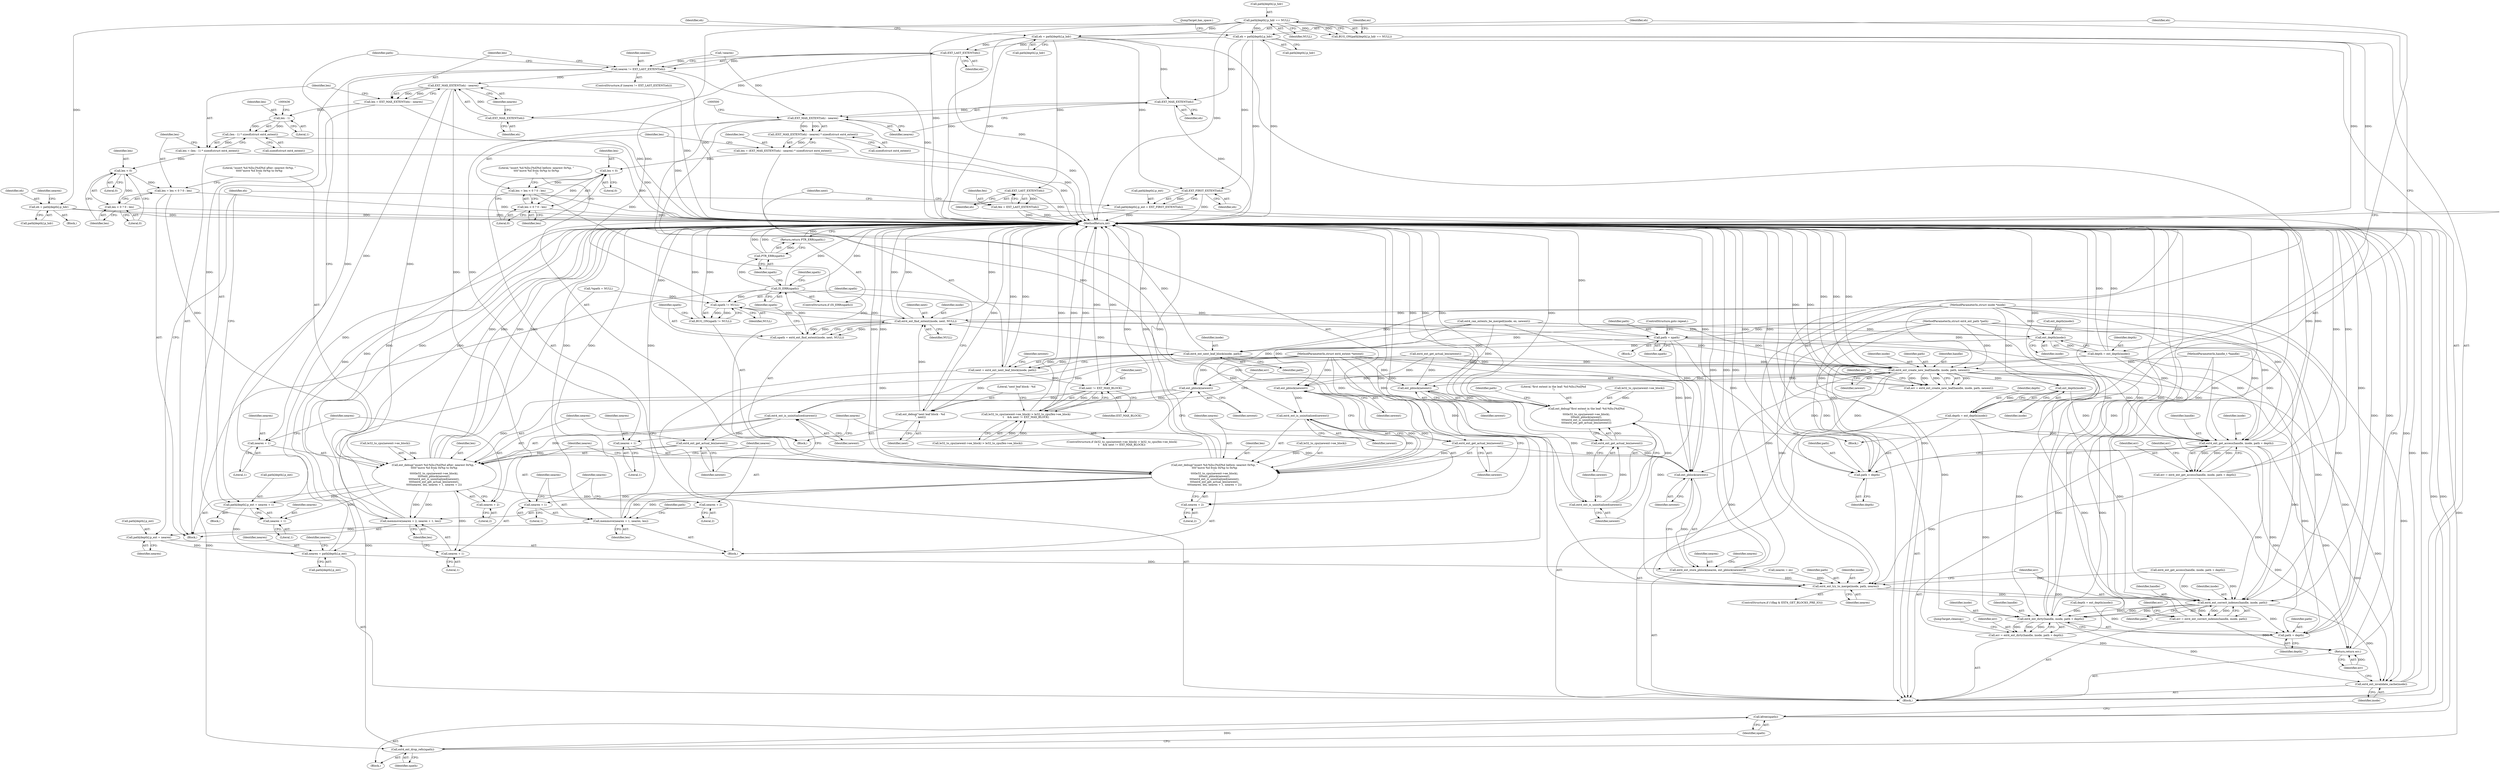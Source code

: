 digraph "0_linux_744692dc059845b2a3022119871846e74d4f6e11_1@array" {
"1000150" [label="(Call,path[depth].p_hdr == NULL)"];
"1000149" [label="(Call,BUG_ON(path[depth].p_hdr == NULL))"];
"1000218" [label="(Call,eh = path[depth].p_hdr)"];
"1000234" [label="(Call,eh = path[depth].p_hdr)"];
"1000254" [label="(Call,EXT_LAST_EXTENT(eh))"];
"1000252" [label="(Call,fex = EXT_LAST_EXTENT(eh))"];
"1000403" [label="(Call,EXT_FIRST_EXTENT(eh))"];
"1000397" [label="(Call,path[depth].p_ext = EXT_FIRST_EXTENT(eh))"];
"1000548" [label="(Call,nearex = path[depth].p_ext)"];
"1000562" [label="(Call,ext4_ext_store_pblock(nearex, ext_pblock(newext)))"];
"1000579" [label="(Call,ext4_ext_try_to_merge(inode, path, nearex))"];
"1000585" [label="(Call,ext4_ext_correct_indexes(handle, inode, path))"];
"1000583" [label="(Call,err = ext4_ext_correct_indexes(handle, inode, path))"];
"1000610" [label="(Return,return err;)"];
"1000594" [label="(Call,ext4_ext_dirty(handle, inode, path + depth))"];
"1000592" [label="(Call,err = ext4_ext_dirty(handle, inode, path + depth))"];
"1000608" [label="(Call,ext4_ext_invalidate_cache(inode))"];
"1000597" [label="(Call,path + depth)"];
"1000420" [label="(Call,EXT_LAST_EXTENT(eh))"];
"1000418" [label="(Call,nearex != EXT_LAST_EXTENT(eh))"];
"1000425" [label="(Call,EXT_MAX_EXTENT(eh) - nearex)"];
"1000423" [label="(Call,len = EXT_MAX_EXTENT(eh) - nearex)"];
"1000432" [label="(Call,len - 1)"];
"1000431" [label="(Call,(len - 1) * sizeof(struct ext4_extent))"];
"1000429" [label="(Call,len = (len - 1) * sizeof(struct ext4_extent))"];
"1000440" [label="(Call,len < 0)"];
"1000437" [label="(Call,len = len < 0 ? 0 : len)"];
"1000445" [label="(Call,ext_debug(\"insert %d:%llu:[%d]%d after: nearest 0x%p, \"\n\t\t\t\t\t\"move %d from 0x%p to 0x%p\n\",\n\t\t\t\t\tle32_to_cpu(newext->ee_block),\n\t\t\t\t\text_pblock(newext),\n\t\t\t\t\text4_ext_is_uninitialized(newext),\n\t\t\t\t\text4_ext_get_actual_len(newext),\n\t\t\t\t\tnearex, len, nearex + 1, nearex + 2))"];
"1000465" [label="(Call,memmove(nearex + 2, nearex + 1, len))"];
"1000466" [label="(Call,nearex + 2)"];
"1000469" [label="(Call,nearex + 1)"];
"1000473" [label="(Call,path[depth].p_ext = nearex + 1)"];
"1000479" [label="(Call,nearex + 1)"];
"1000439" [label="(Call,len < 0 ? 0 : len)"];
"1000459" [label="(Call,nearex + 1)"];
"1000462" [label="(Call,nearex + 2)"];
"1000426" [label="(Call,EXT_MAX_EXTENT(eh))"];
"1000496" [label="(Call,EXT_MAX_EXTENT(eh))"];
"1000495" [label="(Call,EXT_MAX_EXTENT(eh) - nearex)"];
"1000494" [label="(Call,(EXT_MAX_EXTENT(eh) - nearex) * sizeof(struct ext4_extent))"];
"1000492" [label="(Call,len = (EXT_MAX_EXTENT(eh) - nearex) * sizeof(struct ext4_extent))"];
"1000504" [label="(Call,len < 0)"];
"1000501" [label="(Call,len = len < 0 ? 0 : len)"];
"1000509" [label="(Call,ext_debug(\"insert %d:%llu:[%d]%d before: nearest 0x%p, \"\n\t\t\t\t\"move %d from 0x%p to 0x%p\n\",\n\t\t\t\tle32_to_cpu(newext->ee_block),\n\t\t\t\text_pblock(newext),\n\t\t\t\text4_ext_is_uninitialized(newext),\n\t\t\t\text4_ext_get_actual_len(newext),\n\t\t\t\tnearex, len, nearex + 1, nearex + 2))"];
"1000529" [label="(Call,memmove(nearex + 1, nearex, len))"];
"1000535" [label="(Call,path[depth].p_ext = nearex)"];
"1000530" [label="(Call,nearex + 1)"];
"1000503" [label="(Call,len < 0 ? 0 : len)"];
"1000523" [label="(Call,nearex + 1)"];
"1000526" [label="(Call,nearex + 2)"];
"1000280" [label="(Call,npath != NULL)"];
"1000279" [label="(Call,BUG_ON(npath != NULL))"];
"1000285" [label="(Call,ext4_ext_find_extent(inode, next, NULL))"];
"1000232" [label="(Call,ext_depth(inode))"];
"1000230" [label="(Call,depth = ext_depth(inode))"];
"1000372" [label="(Call,ext4_ext_get_access(handle, inode, path + depth))"];
"1000370" [label="(Call,err = ext4_ext_get_access(handle, inode, path + depth))"];
"1000375" [label="(Call,path + depth)"];
"1000258" [label="(Call,ext4_ext_next_leaf_block(inode, path))"];
"1000256" [label="(Call,next = ext4_ext_next_leaf_block(inode, path))"];
"1000272" [label="(Call,next != EXT_MAX_BLOCK)"];
"1000262" [label="(Call,le32_to_cpu(newext->ee_block) > le32_to_cpu(fex->ee_block)\n\t    && next != EXT_MAX_BLOCK)"];
"1000276" [label="(Call,ext_debug(\"next leaf block - %d\n\", next))"];
"1000343" [label="(Call,ext4_ext_create_new_leaf(handle, inode, path, newext))"];
"1000341" [label="(Call,err = ext4_ext_create_new_leaf(handle, inode, path, newext))"];
"1000353" [label="(Call,ext_depth(inode))"];
"1000351" [label="(Call,depth = ext_depth(inode))"];
"1000391" [label="(Call,ext_pblock(newext))"];
"1000385" [label="(Call,ext_debug(\"first extent in the leaf: %d:%llu:[%d]%d\n\",\n\t\t\t\tle32_to_cpu(newext->ee_block),\n\t\t\t\text_pblock(newext),\n\t\t\t\text4_ext_is_uninitialized(newext),\n\t\t\t\text4_ext_get_actual_len(newext)))"];
"1000393" [label="(Call,ext4_ext_is_uninitialized(newext))"];
"1000395" [label="(Call,ext4_ext_get_actual_len(newext))"];
"1000564" [label="(Call,ext_pblock(newext))"];
"1000451" [label="(Call,ext_pblock(newext))"];
"1000453" [label="(Call,ext4_ext_is_uninitialized(newext))"];
"1000455" [label="(Call,ext4_ext_get_actual_len(newext))"];
"1000515" [label="(Call,ext_pblock(newext))"];
"1000517" [label="(Call,ext4_ext_is_uninitialized(newext))"];
"1000519" [label="(Call,ext4_ext_get_actual_len(newext))"];
"1000283" [label="(Call,npath = ext4_ext_find_extent(inode, next, NULL))"];
"1000290" [label="(Call,IS_ERR(npath))"];
"1000293" [label="(Call,PTR_ERR(npath))"];
"1000292" [label="(Return,return PTR_ERR(npath);)"];
"1000327" [label="(Call,path = npath)"];
"1000604" [label="(Call,ext4_ext_drop_refs(npath))"];
"1000606" [label="(Call,kfree(npath))"];
"1000355" [label="(Call,eh = path[depth].p_hdr)"];
"1000230" [label="(Call,depth = ext_depth(inode))"];
"1000506" [label="(Literal,0)"];
"1000114" [label="(MethodParameterIn,struct ext4_extent *newext)"];
"1000374" [label="(Identifier,inode)"];
"1000391" [label="(Call,ext_pblock(newext))"];
"1000354" [label="(Identifier,inode)"];
"1000386" [label="(Literal,\"first extent in the leaf: %d:%llu:[%d]%d\n\")"];
"1000371" [label="(Identifier,err)"];
"1000502" [label="(Identifier,len)"];
"1000439" [label="(Call,len < 0 ? 0 : len)"];
"1000370" [label="(Call,err = ext4_ext_get_access(handle, inode, path + depth))"];
"1000470" [label="(Identifier,nearex)"];
"1000232" [label="(Call,ext_depth(inode))"];
"1000585" [label="(Call,ext4_ext_correct_indexes(handle, inode, path))"];
"1000256" [label="(Call,next = ext4_ext_next_leaf_block(inode, path))"];
"1000422" [label="(Block,)"];
"1000377" [label="(Identifier,depth)"];
"1000604" [label="(Call,ext4_ext_drop_refs(npath))"];
"1000528" [label="(Literal,2)"];
"1000393" [label="(Call,ext4_ext_is_uninitialized(newext))"];
"1000437" [label="(Call,len = len < 0 ? 0 : len)"];
"1000608" [label="(Call,ext4_ext_invalidate_cache(inode))"];
"1000373" [label="(Identifier,handle)"];
"1000532" [label="(Literal,1)"];
"1000274" [label="(Identifier,EXT_MAX_BLOCK)"];
"1000428" [label="(Identifier,nearex)"];
"1000419" [label="(Identifier,nearex)"];
"1000466" [label="(Call,nearex + 2)"];
"1000258" [label="(Call,ext4_ext_next_leaf_block(inode, path))"];
"1000416" [label="(Block,)"];
"1000252" [label="(Call,fex = EXT_LAST_EXTENT(eh))"];
"1000375" [label="(Call,path + depth)"];
"1000396" [label="(Identifier,newext)"];
"1000346" [label="(Identifier,path)"];
"1000548" [label="(Call,nearex = path[depth].p_ext)"];
"1000151" [label="(Call,path[depth].p_hdr)"];
"1000495" [label="(Call,EXT_MAX_EXTENT(eh) - nearex)"];
"1000483" [label="(Block,)"];
"1000545" [label="(Identifier,eh)"];
"1000150" [label="(Call,path[depth].p_hdr == NULL)"];
"1000135" [label="(Call,ext4_ext_get_actual_len(newext))"];
"1000357" [label="(Call,path[depth].p_hdr)"];
"1000451" [label="(Call,ext_pblock(newext))"];
"1000464" [label="(Literal,2)"];
"1000122" [label="(Call,*npath = NULL)"];
"1000353" [label="(Call,ext_depth(inode))"];
"1000384" [label="(Block,)"];
"1000596" [label="(Identifier,inode)"];
"1000420" [label="(Call,EXT_LAST_EXTENT(eh))"];
"1000425" [label="(Call,EXT_MAX_EXTENT(eh) - nearex)"];
"1000266" [label="(Identifier,newext)"];
"1000536" [label="(Call,path[depth].p_ext)"];
"1000533" [label="(Identifier,nearex)"];
"1000588" [label="(Identifier,path)"];
"1000515" [label="(Call,ext_pblock(newext))"];
"1000395" [label="(Call,ext4_ext_get_actual_len(newext))"];
"1000349" [label="(Identifier,err)"];
"1000534" [label="(Identifier,len)"];
"1000234" [label="(Call,eh = path[depth].p_hdr)"];
"1000356" [label="(Identifier,eh)"];
"1000236" [label="(Call,path[depth].p_hdr)"];
"1000445" [label="(Call,ext_debug(\"insert %d:%llu:[%d]%d after: nearest 0x%p, \"\n\t\t\t\t\t\"move %d from 0x%p to 0x%p\n\",\n\t\t\t\t\tle32_to_cpu(newext->ee_block),\n\t\t\t\t\text_pblock(newext),\n\t\t\t\t\text4_ext_is_uninitialized(newext),\n\t\t\t\t\text4_ext_get_actual_len(newext),\n\t\t\t\t\tnearex, len, nearex + 1, nearex + 2))"];
"1000460" [label="(Identifier,nearex)"];
"1000421" [label="(Identifier,eh)"];
"1000263" [label="(Call,le32_to_cpu(newext->ee_block) > le32_to_cpu(fex->ee_block))"];
"1000563" [label="(Identifier,nearex)"];
"1000231" [label="(Identifier,depth)"];
"1000330" [label="(ControlStructure,goto repeat;)"];
"1000441" [label="(Identifier,len)"];
"1000362" [label="(JumpTarget,has_space:)"];
"1000473" [label="(Call,path[depth].p_ext = nearex + 1)"];
"1000282" [label="(Identifier,NULL)"];
"1000285" [label="(Call,ext4_ext_find_extent(inode, next, NULL))"];
"1000385" [label="(Call,ext_debug(\"first extent in the leaf: %d:%llu:[%d]%d\n\",\n\t\t\t\tle32_to_cpu(newext->ee_block),\n\t\t\t\text_pblock(newext),\n\t\t\t\text4_ext_is_uninitialized(newext),\n\t\t\t\text4_ext_get_actual_len(newext)))"];
"1000598" [label="(Identifier,path)"];
"1000584" [label="(Identifier,err)"];
"1000520" [label="(Identifier,newext)"];
"1000607" [label="(Identifier,npath)"];
"1000454" [label="(Identifier,newext)"];
"1000516" [label="(Identifier,newext)"];
"1000476" [label="(Identifier,path)"];
"1000457" [label="(Identifier,nearex)"];
"1000519" [label="(Call,ext4_ext_get_actual_len(newext))"];
"1000159" [label="(Identifier,ex)"];
"1000438" [label="(Identifier,len)"];
"1000443" [label="(Literal,0)"];
"1000188" [label="(Call,ext4_ext_get_access(handle, inode, path + depth))"];
"1000465" [label="(Call,memmove(nearex + 2, nearex + 1, len))"];
"1000469" [label="(Call,nearex + 1)"];
"1000344" [label="(Identifier,handle)"];
"1000392" [label="(Identifier,newext)"];
"1000568" [label="(Identifier,nearex)"];
"1000394" [label="(Identifier,newext)"];
"1000612" [label="(MethodReturn,int)"];
"1000424" [label="(Identifier,len)"];
"1000538" [label="(Identifier,path)"];
"1000255" [label="(Identifier,eh)"];
"1000435" [label="(Call,sizeof(struct ext4_extent))"];
"1000480" [label="(Identifier,nearex)"];
"1000372" [label="(Call,ext4_ext_get_access(handle, inode, path + depth))"];
"1000580" [label="(Identifier,inode)"];
"1000550" [label="(Call,path[depth].p_ext)"];
"1000219" [label="(Identifier,eh)"];
"1000434" [label="(Literal,1)"];
"1000501" [label="(Call,len = len < 0 ? 0 : len)"];
"1000518" [label="(Identifier,newext)"];
"1000418" [label="(Call,nearex != EXT_LAST_EXTENT(eh))"];
"1000275" [label="(Block,)"];
"1000329" [label="(Identifier,npath)"];
"1000606" [label="(Call,kfree(npath))"];
"1000260" [label="(Identifier,path)"];
"1000397" [label="(Call,path[depth].p_ext = EXT_FIRST_EXTENT(eh))"];
"1000417" [label="(ControlStructure,if (nearex != EXT_LAST_EXTENT(eh)))"];
"1000226" [label="(Identifier,nearex)"];
"1000165" [label="(Call,ext4_can_extents_be_merged(inode, ex, newext))"];
"1000293" [label="(Call,PTR_ERR(npath))"];
"1000592" [label="(Call,err = ext4_ext_dirty(handle, inode, path + depth))"];
"1000499" [label="(Call,sizeof(struct ext4_extent))"];
"1000595" [label="(Identifier,handle)"];
"1000455" [label="(Call,ext4_ext_get_actual_len(newext))"];
"1000278" [label="(Identifier,next)"];
"1000610" [label="(Return,return err;)"];
"1000582" [label="(Identifier,nearex)"];
"1000609" [label="(Identifier,inode)"];
"1000498" [label="(Identifier,nearex)"];
"1000527" [label="(Identifier,nearex)"];
"1000467" [label="(Identifier,nearex)"];
"1000433" [label="(Identifier,len)"];
"1000530" [label="(Call,nearex + 1)"];
"1000382" [label="(Call,!nearex)"];
"1000526" [label="(Call,nearex + 2)"];
"1000505" [label="(Identifier,len)"];
"1000352" [label="(Identifier,depth)"];
"1000276" [label="(Call,ext_debug(\"next leaf block - %d\n\", next))"];
"1000116" [label="(Block,)"];
"1000535" [label="(Call,path[depth].p_ext = nearex)"];
"1000112" [label="(MethodParameterIn,struct inode *inode)"];
"1000479" [label="(Call,nearex + 1)"];
"1000347" [label="(Identifier,newext)"];
"1000379" [label="(Identifier,err)"];
"1000345" [label="(Identifier,inode)"];
"1000492" [label="(Call,len = (EXT_MAX_EXTENT(eh) - nearex) * sizeof(struct ext4_extent))"];
"1000218" [label="(Call,eh = path[depth].p_hdr)"];
"1000225" [label="(Call,nearex = ex)"];
"1000522" [label="(Identifier,len)"];
"1000261" [label="(ControlStructure,if (le32_to_cpu(newext->ee_block) > le32_to_cpu(fex->ee_block)\n\t    && next != EXT_MAX_BLOCK))"];
"1000557" [label="(Identifier,nearex)"];
"1000149" [label="(Call,BUG_ON(path[depth].p_hdr == NULL))"];
"1000298" [label="(Identifier,npath)"];
"1000351" [label="(Call,depth = ext_depth(inode))"];
"1000233" [label="(Identifier,inode)"];
"1000456" [label="(Identifier,newext)"];
"1000503" [label="(Call,len < 0 ? 0 : len)"];
"1000474" [label="(Call,path[depth].p_ext)"];
"1000423" [label="(Call,len = EXT_MAX_EXTENT(eh) - nearex)"];
"1000597" [label="(Call,path + depth)"];
"1000447" [label="(Call,le32_to_cpu(newext->ee_block))"];
"1000493" [label="(Identifier,len)"];
"1000288" [label="(Identifier,NULL)"];
"1000579" [label="(Call,ext4_ext_try_to_merge(inode, path, nearex))"];
"1000169" [label="(Block,)"];
"1000497" [label="(Identifier,eh)"];
"1000531" [label="(Identifier,nearex)"];
"1000283" [label="(Call,npath = ext4_ext_find_extent(inode, next, NULL))"];
"1000431" [label="(Call,(len - 1) * sizeof(struct ext4_extent))"];
"1000446" [label="(Literal,\"insert %d:%llu:[%d]%d after: nearest 0x%p, \"\n\t\t\t\t\t\"move %d from 0x%p to 0x%p\n\")"];
"1000277" [label="(Literal,\"next leaf block - %d\n\")"];
"1000463" [label="(Identifier,nearex)"];
"1000504" [label="(Call,len < 0)"];
"1000235" [label="(Identifier,eh)"];
"1000494" [label="(Call,(EXT_MAX_EXTENT(eh) - nearex) * sizeof(struct ext4_extent))"];
"1000398" [label="(Call,path[depth].p_ext)"];
"1000462" [label="(Call,nearex + 2)"];
"1000581" [label="(Identifier,path)"];
"1000327" [label="(Call,path = npath)"];
"1000586" [label="(Identifier,handle)"];
"1000472" [label="(Identifier,len)"];
"1000272" [label="(Call,next != EXT_MAX_BLOCK)"];
"1000220" [label="(Call,path[depth].p_hdr)"];
"1000245" [label="(Identifier,eh)"];
"1000262" [label="(Call,le32_to_cpu(newext->ee_block) > le32_to_cpu(fex->ee_block)\n\t    && next != EXT_MAX_BLOCK)"];
"1000458" [label="(Identifier,len)"];
"1000605" [label="(Identifier,npath)"];
"1000341" [label="(Call,err = ext4_ext_create_new_leaf(handle, inode, path, newext))"];
"1000387" [label="(Call,le32_to_cpu(newext->ee_block))"];
"1000442" [label="(Literal,0)"];
"1000481" [label="(Literal,1)"];
"1000294" [label="(Identifier,npath)"];
"1000511" [label="(Call,le32_to_cpu(newext->ee_block))"];
"1000259" [label="(Identifier,inode)"];
"1000257" [label="(Identifier,next)"];
"1000525" [label="(Literal,1)"];
"1000113" [label="(MethodParameterIn,struct ext4_ext_path *path)"];
"1000328" [label="(Identifier,path)"];
"1000508" [label="(Identifier,len)"];
"1000517" [label="(Call,ext4_ext_is_uninitialized(newext))"];
"1000284" [label="(Identifier,npath)"];
"1000600" [label="(JumpTarget,cleanup:)"];
"1000273" [label="(Identifier,next)"];
"1000279" [label="(Call,BUG_ON(npath != NULL))"];
"1000471" [label="(Literal,1)"];
"1000343" [label="(Call,ext4_ext_create_new_leaf(handle, inode, path, newext))"];
"1000290" [label="(Call,IS_ERR(npath))"];
"1000320" [label="(Block,)"];
"1000281" [label="(Identifier,npath)"];
"1000574" [label="(ControlStructure,if (!(flag & EXT4_GET_BLOCKS_PRE_IO)))"];
"1000342" [label="(Identifier,err)"];
"1000138" [label="(Call,depth = ext_depth(inode))"];
"1000611" [label="(Identifier,err)"];
"1000594" [label="(Call,ext4_ext_dirty(handle, inode, path + depth))"];
"1000453" [label="(Call,ext4_ext_is_uninitialized(newext))"];
"1000593" [label="(Identifier,err)"];
"1000507" [label="(Literal,0)"];
"1000496" [label="(Call,EXT_MAX_EXTENT(eh))"];
"1000521" [label="(Identifier,nearex)"];
"1000541" [label="(Identifier,nearex)"];
"1000403" [label="(Call,EXT_FIRST_EXTENT(eh))"];
"1000549" [label="(Identifier,nearex)"];
"1000286" [label="(Identifier,inode)"];
"1000529" [label="(Call,memmove(nearex + 1, nearex, len))"];
"1000468" [label="(Literal,2)"];
"1000583" [label="(Call,err = ext4_ext_correct_indexes(handle, inode, path))"];
"1000140" [label="(Call,ext_depth(inode))"];
"1000603" [label="(Block,)"];
"1000562" [label="(Call,ext4_ext_store_pblock(nearex, ext_pblock(newext)))"];
"1000291" [label="(Identifier,npath)"];
"1000156" [label="(Identifier,NULL)"];
"1000280" [label="(Call,npath != NULL)"];
"1000590" [label="(Identifier,err)"];
"1000461" [label="(Literal,1)"];
"1000287" [label="(Identifier,next)"];
"1000376" [label="(Identifier,path)"];
"1000587" [label="(Identifier,inode)"];
"1000444" [label="(Identifier,len)"];
"1000253" [label="(Identifier,fex)"];
"1000524" [label="(Identifier,nearex)"];
"1000452" [label="(Identifier,newext)"];
"1000427" [label="(Identifier,eh)"];
"1000599" [label="(Identifier,depth)"];
"1000400" [label="(Identifier,path)"];
"1000509" [label="(Call,ext_debug(\"insert %d:%llu:[%d]%d before: nearest 0x%p, \"\n\t\t\t\t\"move %d from 0x%p to 0x%p\n\",\n\t\t\t\tle32_to_cpu(newext->ee_block),\n\t\t\t\text_pblock(newext),\n\t\t\t\text4_ext_is_uninitialized(newext),\n\t\t\t\text4_ext_get_actual_len(newext),\n\t\t\t\tnearex, len, nearex + 1, nearex + 2))"];
"1000564" [label="(Call,ext_pblock(newext))"];
"1000254" [label="(Call,EXT_LAST_EXTENT(eh))"];
"1000292" [label="(Return,return PTR_ERR(npath);)"];
"1000523" [label="(Call,nearex + 1)"];
"1000440" [label="(Call,len < 0)"];
"1000426" [label="(Call,EXT_MAX_EXTENT(eh))"];
"1000565" [label="(Identifier,newext)"];
"1000111" [label="(MethodParameterIn,handle_t *handle)"];
"1000355" [label="(Call,eh = path[depth].p_hdr)"];
"1000430" [label="(Identifier,len)"];
"1000289" [label="(ControlStructure,if (IS_ERR(npath)))"];
"1000459" [label="(Call,nearex + 1)"];
"1000432" [label="(Call,len - 1)"];
"1000429" [label="(Call,len = (len - 1) * sizeof(struct ext4_extent))"];
"1000510" [label="(Literal,\"insert %d:%llu:[%d]%d before: nearest 0x%p, \"\n\t\t\t\t\"move %d from 0x%p to 0x%p\n\")"];
"1000404" [label="(Identifier,eh)"];
"1000150" -> "1000149"  [label="AST: "];
"1000150" -> "1000156"  [label="CFG: "];
"1000151" -> "1000150"  [label="AST: "];
"1000156" -> "1000150"  [label="AST: "];
"1000149" -> "1000150"  [label="CFG: "];
"1000150" -> "1000612"  [label="DDG: "];
"1000150" -> "1000612"  [label="DDG: "];
"1000150" -> "1000149"  [label="DDG: "];
"1000150" -> "1000149"  [label="DDG: "];
"1000150" -> "1000218"  [label="DDG: "];
"1000150" -> "1000234"  [label="DDG: "];
"1000150" -> "1000280"  [label="DDG: "];
"1000150" -> "1000355"  [label="DDG: "];
"1000149" -> "1000116"  [label="AST: "];
"1000159" -> "1000149"  [label="CFG: "];
"1000149" -> "1000612"  [label="DDG: "];
"1000149" -> "1000612"  [label="DDG: "];
"1000218" -> "1000169"  [label="AST: "];
"1000218" -> "1000220"  [label="CFG: "];
"1000219" -> "1000218"  [label="AST: "];
"1000220" -> "1000218"  [label="AST: "];
"1000226" -> "1000218"  [label="CFG: "];
"1000218" -> "1000612"  [label="DDG: "];
"1000218" -> "1000612"  [label="DDG: "];
"1000234" -> "1000116"  [label="AST: "];
"1000234" -> "1000236"  [label="CFG: "];
"1000235" -> "1000234"  [label="AST: "];
"1000236" -> "1000234"  [label="AST: "];
"1000245" -> "1000234"  [label="CFG: "];
"1000234" -> "1000612"  [label="DDG: "];
"1000234" -> "1000612"  [label="DDG: "];
"1000234" -> "1000254"  [label="DDG: "];
"1000234" -> "1000403"  [label="DDG: "];
"1000234" -> "1000420"  [label="DDG: "];
"1000234" -> "1000496"  [label="DDG: "];
"1000254" -> "1000252"  [label="AST: "];
"1000254" -> "1000255"  [label="CFG: "];
"1000255" -> "1000254"  [label="AST: "];
"1000252" -> "1000254"  [label="CFG: "];
"1000254" -> "1000612"  [label="DDG: "];
"1000254" -> "1000252"  [label="DDG: "];
"1000252" -> "1000116"  [label="AST: "];
"1000253" -> "1000252"  [label="AST: "];
"1000257" -> "1000252"  [label="CFG: "];
"1000252" -> "1000612"  [label="DDG: "];
"1000252" -> "1000612"  [label="DDG: "];
"1000403" -> "1000397"  [label="AST: "];
"1000403" -> "1000404"  [label="CFG: "];
"1000404" -> "1000403"  [label="AST: "];
"1000397" -> "1000403"  [label="CFG: "];
"1000403" -> "1000612"  [label="DDG: "];
"1000403" -> "1000397"  [label="DDG: "];
"1000355" -> "1000403"  [label="DDG: "];
"1000397" -> "1000384"  [label="AST: "];
"1000398" -> "1000397"  [label="AST: "];
"1000545" -> "1000397"  [label="CFG: "];
"1000397" -> "1000612"  [label="DDG: "];
"1000397" -> "1000548"  [label="DDG: "];
"1000548" -> "1000116"  [label="AST: "];
"1000548" -> "1000550"  [label="CFG: "];
"1000549" -> "1000548"  [label="AST: "];
"1000550" -> "1000548"  [label="AST: "];
"1000557" -> "1000548"  [label="CFG: "];
"1000548" -> "1000612"  [label="DDG: "];
"1000535" -> "1000548"  [label="DDG: "];
"1000473" -> "1000548"  [label="DDG: "];
"1000548" -> "1000562"  [label="DDG: "];
"1000562" -> "1000116"  [label="AST: "];
"1000562" -> "1000564"  [label="CFG: "];
"1000563" -> "1000562"  [label="AST: "];
"1000564" -> "1000562"  [label="AST: "];
"1000568" -> "1000562"  [label="CFG: "];
"1000562" -> "1000612"  [label="DDG: "];
"1000562" -> "1000612"  [label="DDG: "];
"1000562" -> "1000612"  [label="DDG: "];
"1000564" -> "1000562"  [label="DDG: "];
"1000562" -> "1000579"  [label="DDG: "];
"1000579" -> "1000574"  [label="AST: "];
"1000579" -> "1000582"  [label="CFG: "];
"1000580" -> "1000579"  [label="AST: "];
"1000581" -> "1000579"  [label="AST: "];
"1000582" -> "1000579"  [label="AST: "];
"1000584" -> "1000579"  [label="CFG: "];
"1000579" -> "1000612"  [label="DDG: "];
"1000579" -> "1000612"  [label="DDG: "];
"1000188" -> "1000579"  [label="DDG: "];
"1000372" -> "1000579"  [label="DDG: "];
"1000112" -> "1000579"  [label="DDG: "];
"1000113" -> "1000579"  [label="DDG: "];
"1000327" -> "1000579"  [label="DDG: "];
"1000343" -> "1000579"  [label="DDG: "];
"1000225" -> "1000579"  [label="DDG: "];
"1000579" -> "1000585"  [label="DDG: "];
"1000579" -> "1000585"  [label="DDG: "];
"1000585" -> "1000583"  [label="AST: "];
"1000585" -> "1000588"  [label="CFG: "];
"1000586" -> "1000585"  [label="AST: "];
"1000587" -> "1000585"  [label="AST: "];
"1000588" -> "1000585"  [label="AST: "];
"1000583" -> "1000585"  [label="CFG: "];
"1000585" -> "1000612"  [label="DDG: "];
"1000585" -> "1000612"  [label="DDG: "];
"1000585" -> "1000583"  [label="DDG: "];
"1000585" -> "1000583"  [label="DDG: "];
"1000585" -> "1000583"  [label="DDG: "];
"1000188" -> "1000585"  [label="DDG: "];
"1000188" -> "1000585"  [label="DDG: "];
"1000372" -> "1000585"  [label="DDG: "];
"1000372" -> "1000585"  [label="DDG: "];
"1000111" -> "1000585"  [label="DDG: "];
"1000112" -> "1000585"  [label="DDG: "];
"1000113" -> "1000585"  [label="DDG: "];
"1000327" -> "1000585"  [label="DDG: "];
"1000343" -> "1000585"  [label="DDG: "];
"1000585" -> "1000594"  [label="DDG: "];
"1000585" -> "1000594"  [label="DDG: "];
"1000585" -> "1000594"  [label="DDG: "];
"1000585" -> "1000597"  [label="DDG: "];
"1000585" -> "1000608"  [label="DDG: "];
"1000583" -> "1000116"  [label="AST: "];
"1000584" -> "1000583"  [label="AST: "];
"1000590" -> "1000583"  [label="CFG: "];
"1000583" -> "1000612"  [label="DDG: "];
"1000583" -> "1000612"  [label="DDG: "];
"1000583" -> "1000610"  [label="DDG: "];
"1000610" -> "1000116"  [label="AST: "];
"1000610" -> "1000611"  [label="CFG: "];
"1000611" -> "1000610"  [label="AST: "];
"1000612" -> "1000610"  [label="CFG: "];
"1000610" -> "1000612"  [label="DDG: "];
"1000611" -> "1000610"  [label="DDG: "];
"1000341" -> "1000610"  [label="DDG: "];
"1000592" -> "1000610"  [label="DDG: "];
"1000370" -> "1000610"  [label="DDG: "];
"1000594" -> "1000592"  [label="AST: "];
"1000594" -> "1000597"  [label="CFG: "];
"1000595" -> "1000594"  [label="AST: "];
"1000596" -> "1000594"  [label="AST: "];
"1000597" -> "1000594"  [label="AST: "];
"1000592" -> "1000594"  [label="CFG: "];
"1000594" -> "1000612"  [label="DDG: "];
"1000594" -> "1000612"  [label="DDG: "];
"1000594" -> "1000592"  [label="DDG: "];
"1000594" -> "1000592"  [label="DDG: "];
"1000594" -> "1000592"  [label="DDG: "];
"1000111" -> "1000594"  [label="DDG: "];
"1000112" -> "1000594"  [label="DDG: "];
"1000113" -> "1000594"  [label="DDG: "];
"1000230" -> "1000594"  [label="DDG: "];
"1000351" -> "1000594"  [label="DDG: "];
"1000138" -> "1000594"  [label="DDG: "];
"1000594" -> "1000608"  [label="DDG: "];
"1000592" -> "1000116"  [label="AST: "];
"1000593" -> "1000592"  [label="AST: "];
"1000600" -> "1000592"  [label="CFG: "];
"1000592" -> "1000612"  [label="DDG: "];
"1000592" -> "1000612"  [label="DDG: "];
"1000608" -> "1000116"  [label="AST: "];
"1000608" -> "1000609"  [label="CFG: "];
"1000609" -> "1000608"  [label="AST: "];
"1000611" -> "1000608"  [label="CFG: "];
"1000608" -> "1000612"  [label="DDG: "];
"1000608" -> "1000612"  [label="DDG: "];
"1000372" -> "1000608"  [label="DDG: "];
"1000343" -> "1000608"  [label="DDG: "];
"1000112" -> "1000608"  [label="DDG: "];
"1000597" -> "1000599"  [label="CFG: "];
"1000598" -> "1000597"  [label="AST: "];
"1000599" -> "1000597"  [label="AST: "];
"1000597" -> "1000612"  [label="DDG: "];
"1000597" -> "1000612"  [label="DDG: "];
"1000113" -> "1000597"  [label="DDG: "];
"1000230" -> "1000597"  [label="DDG: "];
"1000351" -> "1000597"  [label="DDG: "];
"1000138" -> "1000597"  [label="DDG: "];
"1000420" -> "1000418"  [label="AST: "];
"1000420" -> "1000421"  [label="CFG: "];
"1000421" -> "1000420"  [label="AST: "];
"1000418" -> "1000420"  [label="CFG: "];
"1000420" -> "1000612"  [label="DDG: "];
"1000420" -> "1000418"  [label="DDG: "];
"1000355" -> "1000420"  [label="DDG: "];
"1000420" -> "1000426"  [label="DDG: "];
"1000418" -> "1000417"  [label="AST: "];
"1000419" -> "1000418"  [label="AST: "];
"1000424" -> "1000418"  [label="CFG: "];
"1000476" -> "1000418"  [label="CFG: "];
"1000418" -> "1000612"  [label="DDG: "];
"1000418" -> "1000612"  [label="DDG: "];
"1000382" -> "1000418"  [label="DDG: "];
"1000418" -> "1000425"  [label="DDG: "];
"1000418" -> "1000473"  [label="DDG: "];
"1000418" -> "1000479"  [label="DDG: "];
"1000425" -> "1000423"  [label="AST: "];
"1000425" -> "1000428"  [label="CFG: "];
"1000426" -> "1000425"  [label="AST: "];
"1000428" -> "1000425"  [label="AST: "];
"1000423" -> "1000425"  [label="CFG: "];
"1000425" -> "1000612"  [label="DDG: "];
"1000425" -> "1000423"  [label="DDG: "];
"1000425" -> "1000423"  [label="DDG: "];
"1000426" -> "1000425"  [label="DDG: "];
"1000425" -> "1000445"  [label="DDG: "];
"1000425" -> "1000459"  [label="DDG: "];
"1000425" -> "1000462"  [label="DDG: "];
"1000423" -> "1000422"  [label="AST: "];
"1000424" -> "1000423"  [label="AST: "];
"1000430" -> "1000423"  [label="CFG: "];
"1000423" -> "1000612"  [label="DDG: "];
"1000423" -> "1000432"  [label="DDG: "];
"1000432" -> "1000431"  [label="AST: "];
"1000432" -> "1000434"  [label="CFG: "];
"1000433" -> "1000432"  [label="AST: "];
"1000434" -> "1000432"  [label="AST: "];
"1000436" -> "1000432"  [label="CFG: "];
"1000432" -> "1000431"  [label="DDG: "];
"1000432" -> "1000431"  [label="DDG: "];
"1000431" -> "1000429"  [label="AST: "];
"1000431" -> "1000435"  [label="CFG: "];
"1000435" -> "1000431"  [label="AST: "];
"1000429" -> "1000431"  [label="CFG: "];
"1000431" -> "1000612"  [label="DDG: "];
"1000431" -> "1000429"  [label="DDG: "];
"1000429" -> "1000422"  [label="AST: "];
"1000430" -> "1000429"  [label="AST: "];
"1000438" -> "1000429"  [label="CFG: "];
"1000429" -> "1000612"  [label="DDG: "];
"1000429" -> "1000440"  [label="DDG: "];
"1000440" -> "1000439"  [label="AST: "];
"1000440" -> "1000442"  [label="CFG: "];
"1000441" -> "1000440"  [label="AST: "];
"1000442" -> "1000440"  [label="AST: "];
"1000443" -> "1000440"  [label="CFG: "];
"1000444" -> "1000440"  [label="CFG: "];
"1000440" -> "1000437"  [label="DDG: "];
"1000440" -> "1000439"  [label="DDG: "];
"1000437" -> "1000422"  [label="AST: "];
"1000437" -> "1000439"  [label="CFG: "];
"1000438" -> "1000437"  [label="AST: "];
"1000439" -> "1000437"  [label="AST: "];
"1000446" -> "1000437"  [label="CFG: "];
"1000437" -> "1000612"  [label="DDG: "];
"1000437" -> "1000445"  [label="DDG: "];
"1000445" -> "1000422"  [label="AST: "];
"1000445" -> "1000462"  [label="CFG: "];
"1000446" -> "1000445"  [label="AST: "];
"1000447" -> "1000445"  [label="AST: "];
"1000451" -> "1000445"  [label="AST: "];
"1000453" -> "1000445"  [label="AST: "];
"1000455" -> "1000445"  [label="AST: "];
"1000457" -> "1000445"  [label="AST: "];
"1000458" -> "1000445"  [label="AST: "];
"1000459" -> "1000445"  [label="AST: "];
"1000462" -> "1000445"  [label="AST: "];
"1000467" -> "1000445"  [label="CFG: "];
"1000445" -> "1000612"  [label="DDG: "];
"1000445" -> "1000612"  [label="DDG: "];
"1000445" -> "1000612"  [label="DDG: "];
"1000445" -> "1000612"  [label="DDG: "];
"1000447" -> "1000445"  [label="DDG: "];
"1000451" -> "1000445"  [label="DDG: "];
"1000453" -> "1000445"  [label="DDG: "];
"1000455" -> "1000445"  [label="DDG: "];
"1000445" -> "1000465"  [label="DDG: "];
"1000445" -> "1000465"  [label="DDG: "];
"1000445" -> "1000466"  [label="DDG: "];
"1000445" -> "1000469"  [label="DDG: "];
"1000445" -> "1000473"  [label="DDG: "];
"1000445" -> "1000479"  [label="DDG: "];
"1000465" -> "1000422"  [label="AST: "];
"1000465" -> "1000472"  [label="CFG: "];
"1000466" -> "1000465"  [label="AST: "];
"1000469" -> "1000465"  [label="AST: "];
"1000472" -> "1000465"  [label="AST: "];
"1000476" -> "1000465"  [label="CFG: "];
"1000465" -> "1000612"  [label="DDG: "];
"1000465" -> "1000612"  [label="DDG: "];
"1000465" -> "1000612"  [label="DDG: "];
"1000466" -> "1000468"  [label="CFG: "];
"1000467" -> "1000466"  [label="AST: "];
"1000468" -> "1000466"  [label="AST: "];
"1000470" -> "1000466"  [label="CFG: "];
"1000469" -> "1000471"  [label="CFG: "];
"1000470" -> "1000469"  [label="AST: "];
"1000471" -> "1000469"  [label="AST: "];
"1000472" -> "1000469"  [label="CFG: "];
"1000473" -> "1000416"  [label="AST: "];
"1000473" -> "1000479"  [label="CFG: "];
"1000474" -> "1000473"  [label="AST: "];
"1000479" -> "1000473"  [label="AST: "];
"1000545" -> "1000473"  [label="CFG: "];
"1000473" -> "1000612"  [label="DDG: "];
"1000479" -> "1000481"  [label="CFG: "];
"1000480" -> "1000479"  [label="AST: "];
"1000481" -> "1000479"  [label="AST: "];
"1000439" -> "1000443"  [label="CFG: "];
"1000439" -> "1000444"  [label="CFG: "];
"1000443" -> "1000439"  [label="AST: "];
"1000444" -> "1000439"  [label="AST: "];
"1000439" -> "1000612"  [label="DDG: "];
"1000459" -> "1000461"  [label="CFG: "];
"1000460" -> "1000459"  [label="AST: "];
"1000461" -> "1000459"  [label="AST: "];
"1000463" -> "1000459"  [label="CFG: "];
"1000462" -> "1000464"  [label="CFG: "];
"1000463" -> "1000462"  [label="AST: "];
"1000464" -> "1000462"  [label="AST: "];
"1000426" -> "1000427"  [label="CFG: "];
"1000427" -> "1000426"  [label="AST: "];
"1000428" -> "1000426"  [label="CFG: "];
"1000426" -> "1000612"  [label="DDG: "];
"1000496" -> "1000495"  [label="AST: "];
"1000496" -> "1000497"  [label="CFG: "];
"1000497" -> "1000496"  [label="AST: "];
"1000498" -> "1000496"  [label="CFG: "];
"1000496" -> "1000612"  [label="DDG: "];
"1000496" -> "1000495"  [label="DDG: "];
"1000355" -> "1000496"  [label="DDG: "];
"1000495" -> "1000494"  [label="AST: "];
"1000495" -> "1000498"  [label="CFG: "];
"1000498" -> "1000495"  [label="AST: "];
"1000500" -> "1000495"  [label="CFG: "];
"1000495" -> "1000612"  [label="DDG: "];
"1000495" -> "1000494"  [label="DDG: "];
"1000495" -> "1000494"  [label="DDG: "];
"1000382" -> "1000495"  [label="DDG: "];
"1000495" -> "1000509"  [label="DDG: "];
"1000495" -> "1000523"  [label="DDG: "];
"1000495" -> "1000526"  [label="DDG: "];
"1000494" -> "1000492"  [label="AST: "];
"1000494" -> "1000499"  [label="CFG: "];
"1000499" -> "1000494"  [label="AST: "];
"1000492" -> "1000494"  [label="CFG: "];
"1000494" -> "1000612"  [label="DDG: "];
"1000494" -> "1000492"  [label="DDG: "];
"1000492" -> "1000483"  [label="AST: "];
"1000493" -> "1000492"  [label="AST: "];
"1000502" -> "1000492"  [label="CFG: "];
"1000492" -> "1000612"  [label="DDG: "];
"1000492" -> "1000504"  [label="DDG: "];
"1000504" -> "1000503"  [label="AST: "];
"1000504" -> "1000506"  [label="CFG: "];
"1000505" -> "1000504"  [label="AST: "];
"1000506" -> "1000504"  [label="AST: "];
"1000507" -> "1000504"  [label="CFG: "];
"1000508" -> "1000504"  [label="CFG: "];
"1000504" -> "1000501"  [label="DDG: "];
"1000504" -> "1000503"  [label="DDG: "];
"1000501" -> "1000483"  [label="AST: "];
"1000501" -> "1000503"  [label="CFG: "];
"1000502" -> "1000501"  [label="AST: "];
"1000503" -> "1000501"  [label="AST: "];
"1000510" -> "1000501"  [label="CFG: "];
"1000501" -> "1000612"  [label="DDG: "];
"1000501" -> "1000509"  [label="DDG: "];
"1000509" -> "1000483"  [label="AST: "];
"1000509" -> "1000526"  [label="CFG: "];
"1000510" -> "1000509"  [label="AST: "];
"1000511" -> "1000509"  [label="AST: "];
"1000515" -> "1000509"  [label="AST: "];
"1000517" -> "1000509"  [label="AST: "];
"1000519" -> "1000509"  [label="AST: "];
"1000521" -> "1000509"  [label="AST: "];
"1000522" -> "1000509"  [label="AST: "];
"1000523" -> "1000509"  [label="AST: "];
"1000526" -> "1000509"  [label="AST: "];
"1000531" -> "1000509"  [label="CFG: "];
"1000509" -> "1000612"  [label="DDG: "];
"1000509" -> "1000612"  [label="DDG: "];
"1000509" -> "1000612"  [label="DDG: "];
"1000509" -> "1000612"  [label="DDG: "];
"1000509" -> "1000612"  [label="DDG: "];
"1000511" -> "1000509"  [label="DDG: "];
"1000515" -> "1000509"  [label="DDG: "];
"1000517" -> "1000509"  [label="DDG: "];
"1000519" -> "1000509"  [label="DDG: "];
"1000509" -> "1000529"  [label="DDG: "];
"1000509" -> "1000529"  [label="DDG: "];
"1000509" -> "1000530"  [label="DDG: "];
"1000529" -> "1000483"  [label="AST: "];
"1000529" -> "1000534"  [label="CFG: "];
"1000530" -> "1000529"  [label="AST: "];
"1000533" -> "1000529"  [label="AST: "];
"1000534" -> "1000529"  [label="AST: "];
"1000538" -> "1000529"  [label="CFG: "];
"1000529" -> "1000612"  [label="DDG: "];
"1000529" -> "1000612"  [label="DDG: "];
"1000529" -> "1000612"  [label="DDG: "];
"1000529" -> "1000535"  [label="DDG: "];
"1000535" -> "1000483"  [label="AST: "];
"1000535" -> "1000541"  [label="CFG: "];
"1000536" -> "1000535"  [label="AST: "];
"1000541" -> "1000535"  [label="AST: "];
"1000545" -> "1000535"  [label="CFG: "];
"1000530" -> "1000532"  [label="CFG: "];
"1000531" -> "1000530"  [label="AST: "];
"1000532" -> "1000530"  [label="AST: "];
"1000533" -> "1000530"  [label="CFG: "];
"1000503" -> "1000507"  [label="CFG: "];
"1000503" -> "1000508"  [label="CFG: "];
"1000507" -> "1000503"  [label="AST: "];
"1000508" -> "1000503"  [label="AST: "];
"1000503" -> "1000612"  [label="DDG: "];
"1000523" -> "1000525"  [label="CFG: "];
"1000524" -> "1000523"  [label="AST: "];
"1000525" -> "1000523"  [label="AST: "];
"1000527" -> "1000523"  [label="CFG: "];
"1000526" -> "1000528"  [label="CFG: "];
"1000527" -> "1000526"  [label="AST: "];
"1000528" -> "1000526"  [label="AST: "];
"1000280" -> "1000279"  [label="AST: "];
"1000280" -> "1000282"  [label="CFG: "];
"1000281" -> "1000280"  [label="AST: "];
"1000282" -> "1000280"  [label="AST: "];
"1000279" -> "1000280"  [label="CFG: "];
"1000280" -> "1000279"  [label="DDG: "];
"1000280" -> "1000279"  [label="DDG: "];
"1000122" -> "1000280"  [label="DDG: "];
"1000290" -> "1000280"  [label="DDG: "];
"1000285" -> "1000280"  [label="DDG: "];
"1000280" -> "1000285"  [label="DDG: "];
"1000279" -> "1000275"  [label="AST: "];
"1000284" -> "1000279"  [label="CFG: "];
"1000279" -> "1000612"  [label="DDG: "];
"1000279" -> "1000612"  [label="DDG: "];
"1000285" -> "1000283"  [label="AST: "];
"1000285" -> "1000288"  [label="CFG: "];
"1000286" -> "1000285"  [label="AST: "];
"1000287" -> "1000285"  [label="AST: "];
"1000288" -> "1000285"  [label="AST: "];
"1000283" -> "1000285"  [label="CFG: "];
"1000285" -> "1000612"  [label="DDG: "];
"1000285" -> "1000612"  [label="DDG: "];
"1000285" -> "1000612"  [label="DDG: "];
"1000285" -> "1000232"  [label="DDG: "];
"1000285" -> "1000283"  [label="DDG: "];
"1000285" -> "1000283"  [label="DDG: "];
"1000285" -> "1000283"  [label="DDG: "];
"1000258" -> "1000285"  [label="DDG: "];
"1000112" -> "1000285"  [label="DDG: "];
"1000276" -> "1000285"  [label="DDG: "];
"1000285" -> "1000343"  [label="DDG: "];
"1000232" -> "1000230"  [label="AST: "];
"1000232" -> "1000233"  [label="CFG: "];
"1000233" -> "1000232"  [label="AST: "];
"1000230" -> "1000232"  [label="CFG: "];
"1000232" -> "1000230"  [label="DDG: "];
"1000140" -> "1000232"  [label="DDG: "];
"1000165" -> "1000232"  [label="DDG: "];
"1000112" -> "1000232"  [label="DDG: "];
"1000232" -> "1000258"  [label="DDG: "];
"1000232" -> "1000372"  [label="DDG: "];
"1000230" -> "1000116"  [label="AST: "];
"1000231" -> "1000230"  [label="AST: "];
"1000235" -> "1000230"  [label="CFG: "];
"1000230" -> "1000612"  [label="DDG: "];
"1000230" -> "1000612"  [label="DDG: "];
"1000230" -> "1000372"  [label="DDG: "];
"1000230" -> "1000375"  [label="DDG: "];
"1000372" -> "1000370"  [label="AST: "];
"1000372" -> "1000375"  [label="CFG: "];
"1000373" -> "1000372"  [label="AST: "];
"1000374" -> "1000372"  [label="AST: "];
"1000375" -> "1000372"  [label="AST: "];
"1000370" -> "1000372"  [label="CFG: "];
"1000372" -> "1000612"  [label="DDG: "];
"1000372" -> "1000612"  [label="DDG: "];
"1000372" -> "1000370"  [label="DDG: "];
"1000372" -> "1000370"  [label="DDG: "];
"1000372" -> "1000370"  [label="DDG: "];
"1000343" -> "1000372"  [label="DDG: "];
"1000343" -> "1000372"  [label="DDG: "];
"1000111" -> "1000372"  [label="DDG: "];
"1000353" -> "1000372"  [label="DDG: "];
"1000112" -> "1000372"  [label="DDG: "];
"1000327" -> "1000372"  [label="DDG: "];
"1000113" -> "1000372"  [label="DDG: "];
"1000351" -> "1000372"  [label="DDG: "];
"1000370" -> "1000116"  [label="AST: "];
"1000371" -> "1000370"  [label="AST: "];
"1000379" -> "1000370"  [label="CFG: "];
"1000370" -> "1000612"  [label="DDG: "];
"1000370" -> "1000612"  [label="DDG: "];
"1000375" -> "1000377"  [label="CFG: "];
"1000376" -> "1000375"  [label="AST: "];
"1000377" -> "1000375"  [label="AST: "];
"1000375" -> "1000612"  [label="DDG: "];
"1000375" -> "1000612"  [label="DDG: "];
"1000327" -> "1000375"  [label="DDG: "];
"1000343" -> "1000375"  [label="DDG: "];
"1000113" -> "1000375"  [label="DDG: "];
"1000351" -> "1000375"  [label="DDG: "];
"1000258" -> "1000256"  [label="AST: "];
"1000258" -> "1000260"  [label="CFG: "];
"1000259" -> "1000258"  [label="AST: "];
"1000260" -> "1000258"  [label="AST: "];
"1000256" -> "1000258"  [label="CFG: "];
"1000258" -> "1000612"  [label="DDG: "];
"1000258" -> "1000256"  [label="DDG: "];
"1000258" -> "1000256"  [label="DDG: "];
"1000112" -> "1000258"  [label="DDG: "];
"1000327" -> "1000258"  [label="DDG: "];
"1000113" -> "1000258"  [label="DDG: "];
"1000258" -> "1000343"  [label="DDG: "];
"1000258" -> "1000343"  [label="DDG: "];
"1000256" -> "1000116"  [label="AST: "];
"1000257" -> "1000256"  [label="AST: "];
"1000266" -> "1000256"  [label="CFG: "];
"1000256" -> "1000612"  [label="DDG: "];
"1000256" -> "1000612"  [label="DDG: "];
"1000256" -> "1000272"  [label="DDG: "];
"1000256" -> "1000276"  [label="DDG: "];
"1000272" -> "1000262"  [label="AST: "];
"1000272" -> "1000274"  [label="CFG: "];
"1000273" -> "1000272"  [label="AST: "];
"1000274" -> "1000272"  [label="AST: "];
"1000262" -> "1000272"  [label="CFG: "];
"1000272" -> "1000612"  [label="DDG: "];
"1000272" -> "1000612"  [label="DDG: "];
"1000272" -> "1000262"  [label="DDG: "];
"1000272" -> "1000262"  [label="DDG: "];
"1000272" -> "1000276"  [label="DDG: "];
"1000262" -> "1000261"  [label="AST: "];
"1000262" -> "1000263"  [label="CFG: "];
"1000263" -> "1000262"  [label="AST: "];
"1000277" -> "1000262"  [label="CFG: "];
"1000342" -> "1000262"  [label="CFG: "];
"1000262" -> "1000612"  [label="DDG: "];
"1000262" -> "1000612"  [label="DDG: "];
"1000262" -> "1000612"  [label="DDG: "];
"1000263" -> "1000262"  [label="DDG: "];
"1000263" -> "1000262"  [label="DDG: "];
"1000276" -> "1000275"  [label="AST: "];
"1000276" -> "1000278"  [label="CFG: "];
"1000277" -> "1000276"  [label="AST: "];
"1000278" -> "1000276"  [label="AST: "];
"1000281" -> "1000276"  [label="CFG: "];
"1000276" -> "1000612"  [label="DDG: "];
"1000343" -> "1000341"  [label="AST: "];
"1000343" -> "1000347"  [label="CFG: "];
"1000344" -> "1000343"  [label="AST: "];
"1000345" -> "1000343"  [label="AST: "];
"1000346" -> "1000343"  [label="AST: "];
"1000347" -> "1000343"  [label="AST: "];
"1000341" -> "1000343"  [label="CFG: "];
"1000343" -> "1000612"  [label="DDG: "];
"1000343" -> "1000612"  [label="DDG: "];
"1000343" -> "1000612"  [label="DDG: "];
"1000343" -> "1000341"  [label="DDG: "];
"1000343" -> "1000341"  [label="DDG: "];
"1000343" -> "1000341"  [label="DDG: "];
"1000343" -> "1000341"  [label="DDG: "];
"1000111" -> "1000343"  [label="DDG: "];
"1000112" -> "1000343"  [label="DDG: "];
"1000113" -> "1000343"  [label="DDG: "];
"1000165" -> "1000343"  [label="DDG: "];
"1000135" -> "1000343"  [label="DDG: "];
"1000114" -> "1000343"  [label="DDG: "];
"1000343" -> "1000353"  [label="DDG: "];
"1000343" -> "1000391"  [label="DDG: "];
"1000343" -> "1000451"  [label="DDG: "];
"1000343" -> "1000515"  [label="DDG: "];
"1000343" -> "1000564"  [label="DDG: "];
"1000341" -> "1000116"  [label="AST: "];
"1000342" -> "1000341"  [label="AST: "];
"1000349" -> "1000341"  [label="CFG: "];
"1000341" -> "1000612"  [label="DDG: "];
"1000341" -> "1000612"  [label="DDG: "];
"1000353" -> "1000351"  [label="AST: "];
"1000353" -> "1000354"  [label="CFG: "];
"1000354" -> "1000353"  [label="AST: "];
"1000351" -> "1000353"  [label="CFG: "];
"1000353" -> "1000351"  [label="DDG: "];
"1000112" -> "1000353"  [label="DDG: "];
"1000351" -> "1000116"  [label="AST: "];
"1000352" -> "1000351"  [label="AST: "];
"1000356" -> "1000351"  [label="CFG: "];
"1000351" -> "1000612"  [label="DDG: "];
"1000391" -> "1000385"  [label="AST: "];
"1000391" -> "1000392"  [label="CFG: "];
"1000392" -> "1000391"  [label="AST: "];
"1000394" -> "1000391"  [label="CFG: "];
"1000391" -> "1000385"  [label="DDG: "];
"1000165" -> "1000391"  [label="DDG: "];
"1000135" -> "1000391"  [label="DDG: "];
"1000114" -> "1000391"  [label="DDG: "];
"1000391" -> "1000393"  [label="DDG: "];
"1000385" -> "1000384"  [label="AST: "];
"1000385" -> "1000395"  [label="CFG: "];
"1000386" -> "1000385"  [label="AST: "];
"1000387" -> "1000385"  [label="AST: "];
"1000393" -> "1000385"  [label="AST: "];
"1000395" -> "1000385"  [label="AST: "];
"1000400" -> "1000385"  [label="CFG: "];
"1000385" -> "1000612"  [label="DDG: "];
"1000385" -> "1000612"  [label="DDG: "];
"1000385" -> "1000612"  [label="DDG: "];
"1000385" -> "1000612"  [label="DDG: "];
"1000387" -> "1000385"  [label="DDG: "];
"1000393" -> "1000385"  [label="DDG: "];
"1000395" -> "1000385"  [label="DDG: "];
"1000393" -> "1000394"  [label="CFG: "];
"1000394" -> "1000393"  [label="AST: "];
"1000396" -> "1000393"  [label="CFG: "];
"1000114" -> "1000393"  [label="DDG: "];
"1000393" -> "1000395"  [label="DDG: "];
"1000395" -> "1000396"  [label="CFG: "];
"1000396" -> "1000395"  [label="AST: "];
"1000114" -> "1000395"  [label="DDG: "];
"1000395" -> "1000564"  [label="DDG: "];
"1000564" -> "1000565"  [label="CFG: "];
"1000565" -> "1000564"  [label="AST: "];
"1000564" -> "1000612"  [label="DDG: "];
"1000165" -> "1000564"  [label="DDG: "];
"1000519" -> "1000564"  [label="DDG: "];
"1000135" -> "1000564"  [label="DDG: "];
"1000455" -> "1000564"  [label="DDG: "];
"1000114" -> "1000564"  [label="DDG: "];
"1000451" -> "1000452"  [label="CFG: "];
"1000452" -> "1000451"  [label="AST: "];
"1000454" -> "1000451"  [label="CFG: "];
"1000165" -> "1000451"  [label="DDG: "];
"1000135" -> "1000451"  [label="DDG: "];
"1000114" -> "1000451"  [label="DDG: "];
"1000451" -> "1000453"  [label="DDG: "];
"1000453" -> "1000454"  [label="CFG: "];
"1000454" -> "1000453"  [label="AST: "];
"1000456" -> "1000453"  [label="CFG: "];
"1000114" -> "1000453"  [label="DDG: "];
"1000453" -> "1000455"  [label="DDG: "];
"1000455" -> "1000456"  [label="CFG: "];
"1000456" -> "1000455"  [label="AST: "];
"1000457" -> "1000455"  [label="CFG: "];
"1000114" -> "1000455"  [label="DDG: "];
"1000515" -> "1000516"  [label="CFG: "];
"1000516" -> "1000515"  [label="AST: "];
"1000518" -> "1000515"  [label="CFG: "];
"1000165" -> "1000515"  [label="DDG: "];
"1000135" -> "1000515"  [label="DDG: "];
"1000114" -> "1000515"  [label="DDG: "];
"1000515" -> "1000517"  [label="DDG: "];
"1000517" -> "1000518"  [label="CFG: "];
"1000518" -> "1000517"  [label="AST: "];
"1000520" -> "1000517"  [label="CFG: "];
"1000114" -> "1000517"  [label="DDG: "];
"1000517" -> "1000519"  [label="DDG: "];
"1000519" -> "1000520"  [label="CFG: "];
"1000520" -> "1000519"  [label="AST: "];
"1000521" -> "1000519"  [label="CFG: "];
"1000114" -> "1000519"  [label="DDG: "];
"1000283" -> "1000275"  [label="AST: "];
"1000284" -> "1000283"  [label="AST: "];
"1000291" -> "1000283"  [label="CFG: "];
"1000283" -> "1000612"  [label="DDG: "];
"1000283" -> "1000290"  [label="DDG: "];
"1000290" -> "1000289"  [label="AST: "];
"1000290" -> "1000291"  [label="CFG: "];
"1000291" -> "1000290"  [label="AST: "];
"1000294" -> "1000290"  [label="CFG: "];
"1000298" -> "1000290"  [label="CFG: "];
"1000290" -> "1000612"  [label="DDG: "];
"1000290" -> "1000612"  [label="DDG: "];
"1000290" -> "1000293"  [label="DDG: "];
"1000290" -> "1000327"  [label="DDG: "];
"1000290" -> "1000604"  [label="DDG: "];
"1000293" -> "1000292"  [label="AST: "];
"1000293" -> "1000294"  [label="CFG: "];
"1000294" -> "1000293"  [label="AST: "];
"1000292" -> "1000293"  [label="CFG: "];
"1000293" -> "1000612"  [label="DDG: "];
"1000293" -> "1000612"  [label="DDG: "];
"1000293" -> "1000292"  [label="DDG: "];
"1000292" -> "1000289"  [label="AST: "];
"1000612" -> "1000292"  [label="CFG: "];
"1000292" -> "1000612"  [label="DDG: "];
"1000327" -> "1000320"  [label="AST: "];
"1000327" -> "1000329"  [label="CFG: "];
"1000328" -> "1000327"  [label="AST: "];
"1000329" -> "1000327"  [label="AST: "];
"1000330" -> "1000327"  [label="CFG: "];
"1000327" -> "1000612"  [label="DDG: "];
"1000113" -> "1000327"  [label="DDG: "];
"1000604" -> "1000603"  [label="AST: "];
"1000604" -> "1000605"  [label="CFG: "];
"1000605" -> "1000604"  [label="AST: "];
"1000607" -> "1000604"  [label="CFG: "];
"1000604" -> "1000612"  [label="DDG: "];
"1000122" -> "1000604"  [label="DDG: "];
"1000604" -> "1000606"  [label="DDG: "];
"1000606" -> "1000603"  [label="AST: "];
"1000606" -> "1000607"  [label="CFG: "];
"1000607" -> "1000606"  [label="AST: "];
"1000609" -> "1000606"  [label="CFG: "];
"1000606" -> "1000612"  [label="DDG: "];
"1000606" -> "1000612"  [label="DDG: "];
"1000355" -> "1000116"  [label="AST: "];
"1000355" -> "1000357"  [label="CFG: "];
"1000356" -> "1000355"  [label="AST: "];
"1000357" -> "1000355"  [label="AST: "];
"1000362" -> "1000355"  [label="CFG: "];
"1000355" -> "1000612"  [label="DDG: "];
"1000355" -> "1000612"  [label="DDG: "];
}
